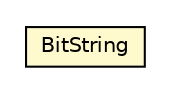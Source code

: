 #!/usr/local/bin/dot
#
# Class diagram 
# Generated by UMLGraph version R5_6-24-gf6e263 (http://www.umlgraph.org/)
#

digraph G {
	edge [fontname="Helvetica",fontsize=10,labelfontname="Helvetica",labelfontsize=10];
	node [fontname="Helvetica",fontsize=10,shape=plaintext];
	nodesep=0.25;
	ranksep=0.5;
	// org.universAAL.lddi.lib.ieeex73std.org.bn.types.BitString
	c102450 [label=<<table title="org.universAAL.lddi.lib.ieeex73std.org.bn.types.BitString" border="0" cellborder="1" cellspacing="0" cellpadding="2" port="p" bgcolor="lemonChiffon" href="./BitString.html">
		<tr><td><table border="0" cellspacing="0" cellpadding="1">
<tr><td align="center" balign="center"> BitString </td></tr>
		</table></td></tr>
		</table>>, URL="./BitString.html", fontname="Helvetica", fontcolor="black", fontsize=10.0];
}

